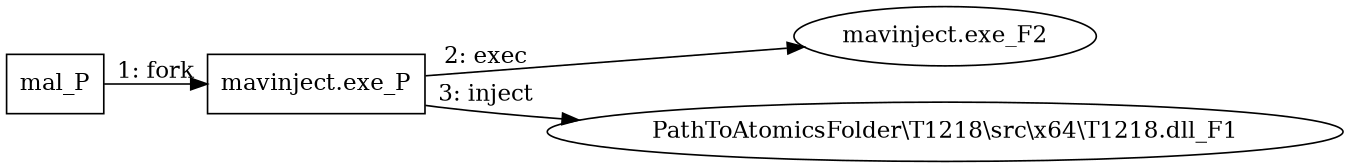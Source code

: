 digraph T1218 {
rankdir="LR"
size="9"
fixedsize="false"
splines="true"
nodesep=0.3
ranksep=0
fontsize=10
overlap="scalexy"
engine= "neato"
	"mal_P" [node_type=Process shape=box]
	"mavinject.exe_P" [node_type=Process shape=box]
	"mavinject.exe_F2" [node_type=File shape=ellipse]
	"PathToAtomicsFolder\\T1218\\src\\x64\\T1218.dll_F1" [node_type=File shape=ellipse]
	"mal_P" -> "mavinject.exe_P" [label="1: fork"]
	"mavinject.exe_P" -> "mavinject.exe_F2" [label="2: exec"]
	"mavinject.exe_P" -> "PathToAtomicsFolder\\T1218\\src\\x64\\T1218.dll_F1" [label="3: inject"]
}
